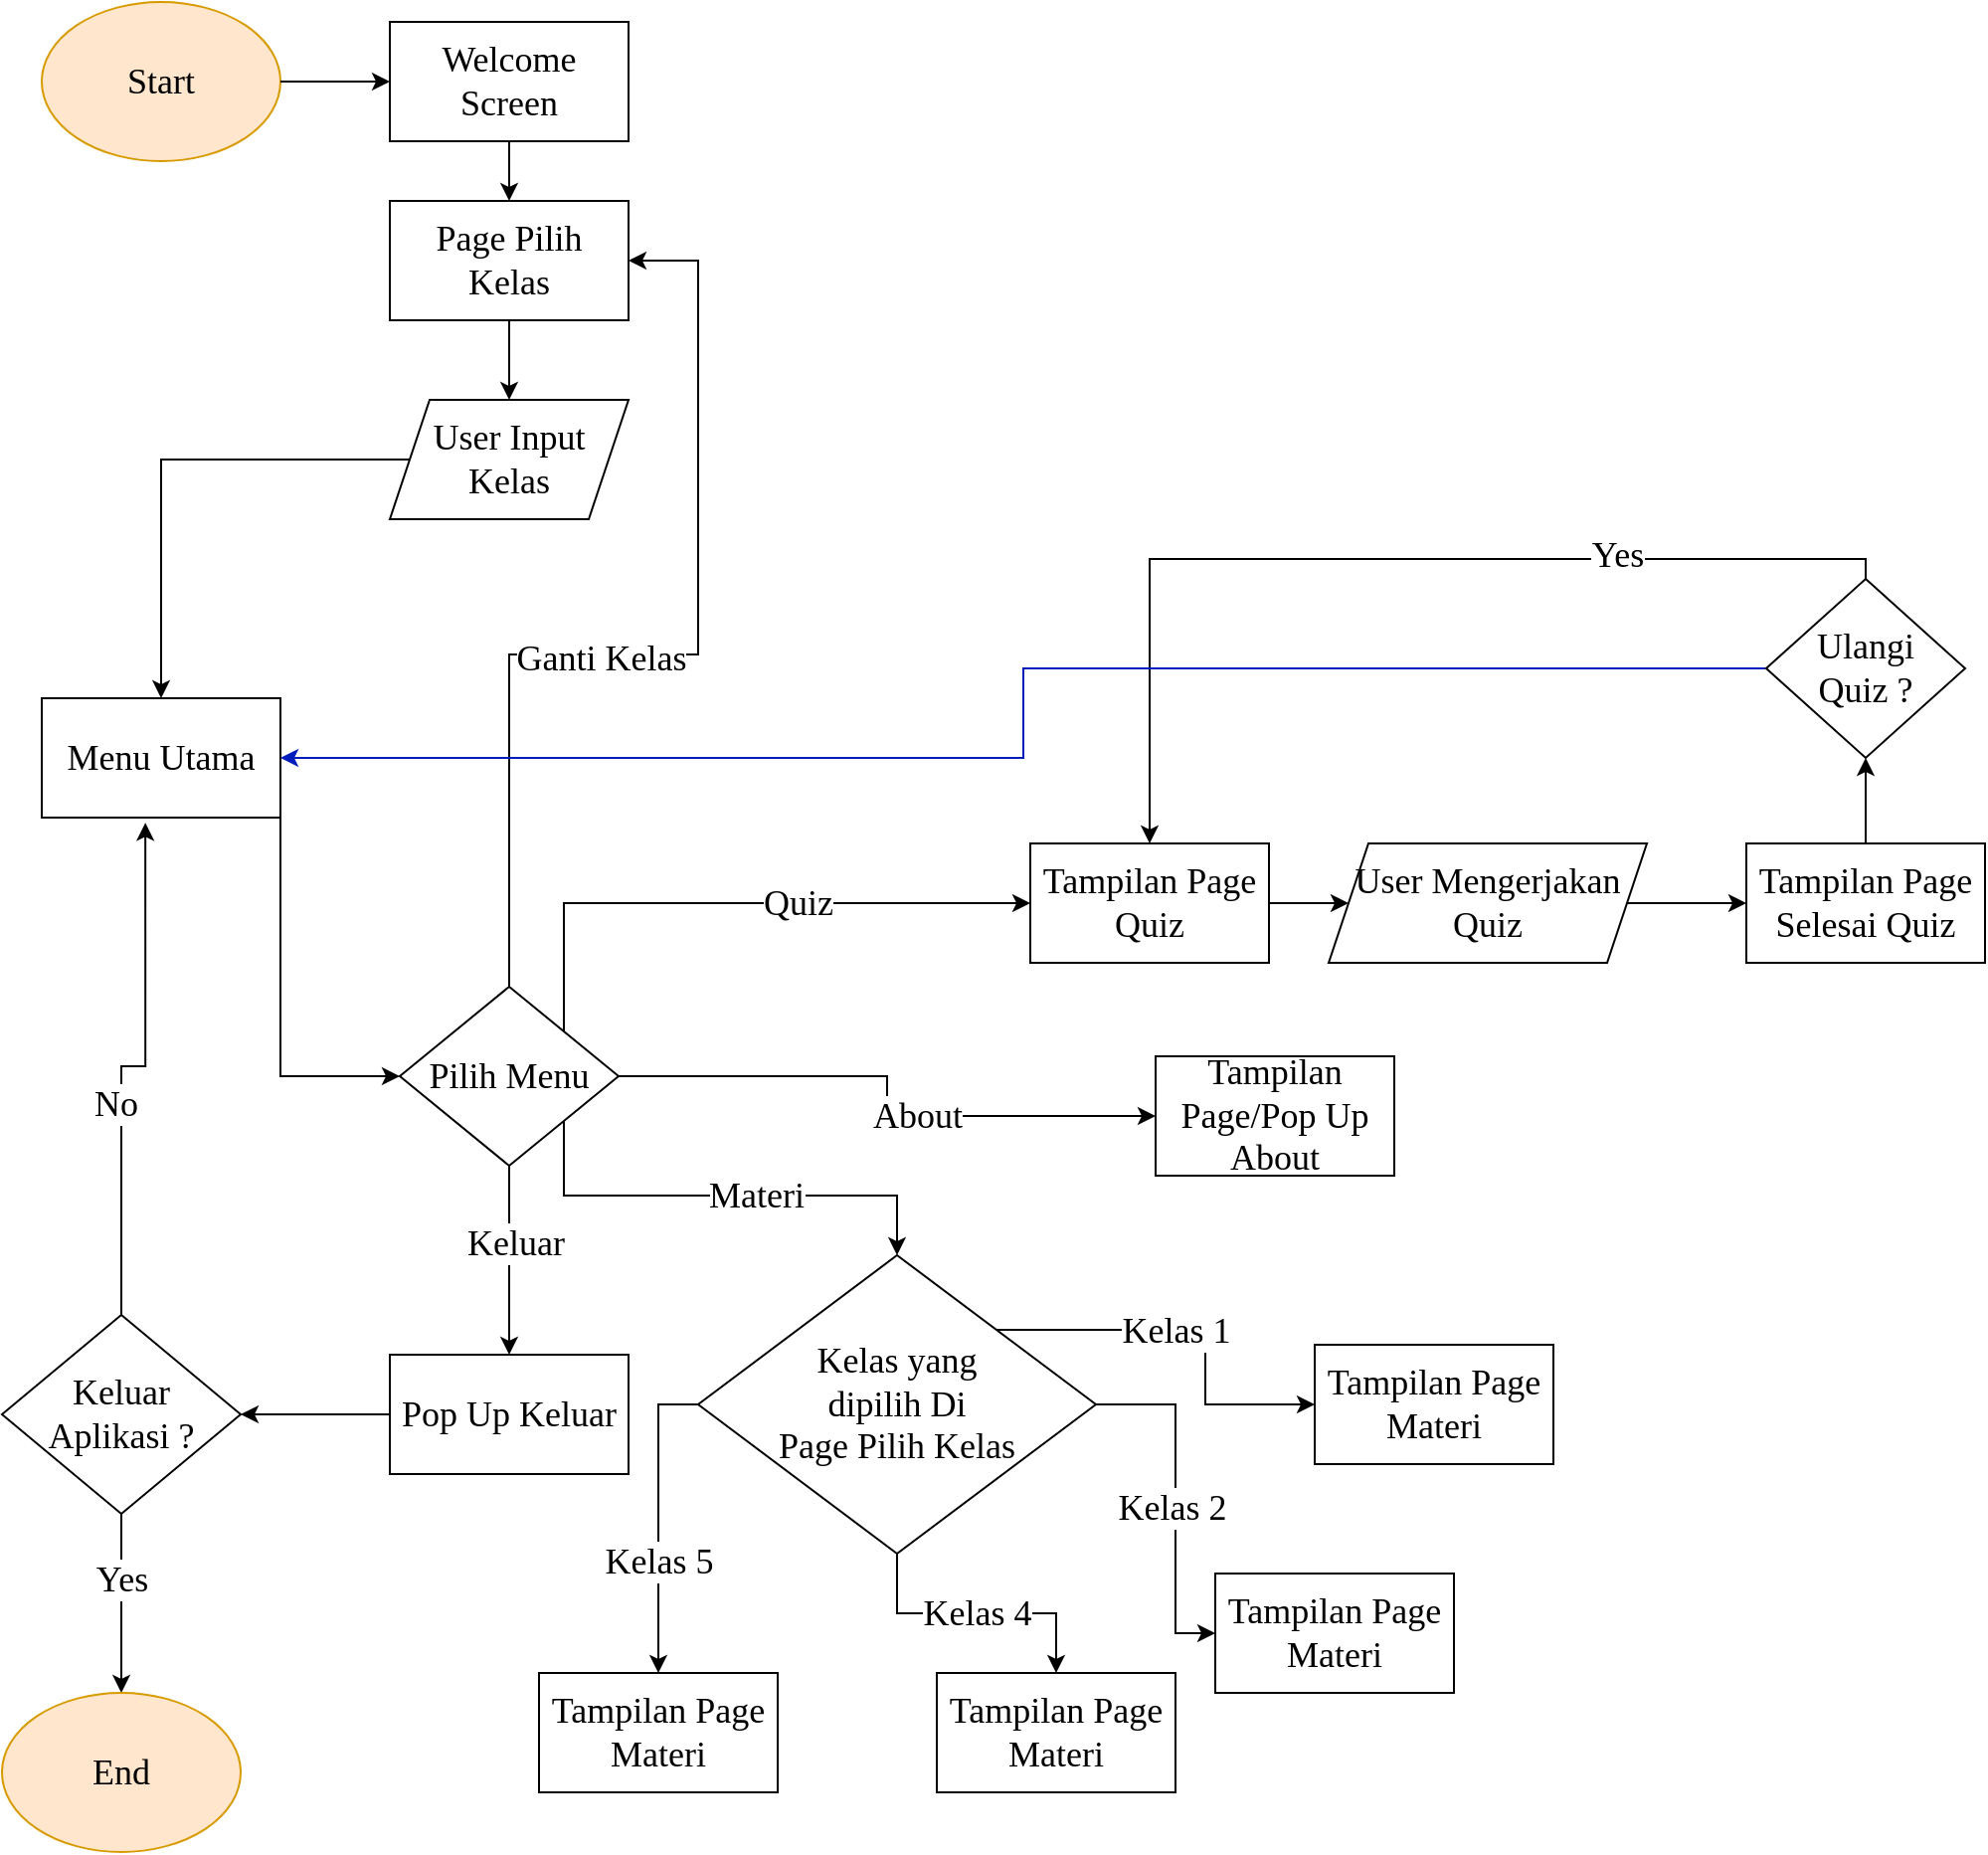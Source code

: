 <mxfile version="16.1.2" type="github">
  <diagram id="qYPbZKdNKogrdKeQCUUp" name="Page-1">
    <mxGraphModel dx="2423" dy="1391" grid="1" gridSize="10" guides="1" tooltips="1" connect="1" arrows="1" fold="1" page="1" pageScale="1" pageWidth="1169" pageHeight="827" math="0" shadow="0">
      <root>
        <mxCell id="0" />
        <mxCell id="1" parent="0" />
        <mxCell id="wOSAmqLvzSA3cVCKRzat-2" value="&lt;font style=&quot;font-size: 18px&quot; face=&quot;Times New Roman&quot;&gt;Start&lt;/font&gt;" style="ellipse;whiteSpace=wrap;html=1;fillColor=#ffe6cc;strokeColor=#d79b00;" vertex="1" parent="1">
          <mxGeometry x="60" y="40" width="120" height="80" as="geometry" />
        </mxCell>
        <mxCell id="wOSAmqLvzSA3cVCKRzat-3" value="Welcome Screen" style="rounded=0;whiteSpace=wrap;html=1;fontFamily=Times New Roman;fontSize=18;" vertex="1" parent="1">
          <mxGeometry x="235" y="50" width="120" height="60" as="geometry" />
        </mxCell>
        <mxCell id="wOSAmqLvzSA3cVCKRzat-13" style="edgeStyle=orthogonalEdgeStyle;rounded=0;orthogonalLoop=1;jettySize=auto;html=1;exitX=1;exitY=1;exitDx=0;exitDy=0;entryX=0;entryY=0.5;entryDx=0;entryDy=0;fontFamily=Times New Roman;fontSize=18;" edge="1" parent="1" source="wOSAmqLvzSA3cVCKRzat-4" target="wOSAmqLvzSA3cVCKRzat-5">
          <mxGeometry relative="1" as="geometry" />
        </mxCell>
        <mxCell id="wOSAmqLvzSA3cVCKRzat-4" value="Menu Utama" style="rounded=0;whiteSpace=wrap;html=1;fontFamily=Times New Roman;fontSize=18;" vertex="1" parent="1">
          <mxGeometry x="60" y="390" width="120" height="60" as="geometry" />
        </mxCell>
        <mxCell id="wOSAmqLvzSA3cVCKRzat-14" style="edgeStyle=orthogonalEdgeStyle;rounded=0;orthogonalLoop=1;jettySize=auto;html=1;exitX=1;exitY=1;exitDx=0;exitDy=0;entryX=0.5;entryY=0;entryDx=0;entryDy=0;fontFamily=Times New Roman;fontSize=18;" edge="1" parent="1" source="wOSAmqLvzSA3cVCKRzat-5" target="wOSAmqLvzSA3cVCKRzat-56">
          <mxGeometry relative="1" as="geometry">
            <mxPoint x="540.0" y="710" as="targetPoint" />
            <Array as="points">
              <mxPoint x="323" y="640" />
              <mxPoint x="490" y="640" />
            </Array>
          </mxGeometry>
        </mxCell>
        <mxCell id="wOSAmqLvzSA3cVCKRzat-15" value="Materi" style="edgeLabel;html=1;align=center;verticalAlign=middle;resizable=0;points=[];fontSize=18;fontFamily=Times New Roman;" vertex="1" connectable="0" parent="wOSAmqLvzSA3cVCKRzat-14">
          <mxGeometry x="-0.487" y="3" relative="1" as="geometry">
            <mxPoint x="73" y="3" as="offset" />
          </mxGeometry>
        </mxCell>
        <mxCell id="wOSAmqLvzSA3cVCKRzat-17" style="edgeStyle=orthogonalEdgeStyle;rounded=0;orthogonalLoop=1;jettySize=auto;html=1;exitX=1;exitY=0;exitDx=0;exitDy=0;entryX=0;entryY=0.5;entryDx=0;entryDy=0;fontFamily=Times New Roman;fontSize=18;" edge="1" parent="1" source="wOSAmqLvzSA3cVCKRzat-5" target="wOSAmqLvzSA3cVCKRzat-16">
          <mxGeometry relative="1" as="geometry">
            <Array as="points">
              <mxPoint x="323" y="493" />
            </Array>
          </mxGeometry>
        </mxCell>
        <mxCell id="wOSAmqLvzSA3cVCKRzat-18" value="Quiz" style="edgeLabel;html=1;align=center;verticalAlign=middle;resizable=0;points=[];fontSize=18;fontFamily=Times New Roman;" vertex="1" connectable="0" parent="wOSAmqLvzSA3cVCKRzat-17">
          <mxGeometry x="-0.235" y="-2" relative="1" as="geometry">
            <mxPoint x="67" y="-2" as="offset" />
          </mxGeometry>
        </mxCell>
        <mxCell id="wOSAmqLvzSA3cVCKRzat-21" style="edgeStyle=orthogonalEdgeStyle;rounded=0;orthogonalLoop=1;jettySize=auto;html=1;exitX=1;exitY=0.5;exitDx=0;exitDy=0;entryX=0;entryY=0.5;entryDx=0;entryDy=0;fontFamily=Times New Roman;fontSize=18;" edge="1" parent="1" source="wOSAmqLvzSA3cVCKRzat-5" target="wOSAmqLvzSA3cVCKRzat-19">
          <mxGeometry relative="1" as="geometry" />
        </mxCell>
        <mxCell id="wOSAmqLvzSA3cVCKRzat-22" value="About" style="edgeLabel;html=1;align=center;verticalAlign=middle;resizable=0;points=[];fontSize=18;fontFamily=Times New Roman;" vertex="1" connectable="0" parent="wOSAmqLvzSA3cVCKRzat-21">
          <mxGeometry x="0.169" relative="1" as="geometry">
            <mxPoint as="offset" />
          </mxGeometry>
        </mxCell>
        <mxCell id="wOSAmqLvzSA3cVCKRzat-26" style="edgeStyle=orthogonalEdgeStyle;rounded=0;orthogonalLoop=1;jettySize=auto;html=1;exitX=0.5;exitY=1;exitDx=0;exitDy=0;fontFamily=Times New Roman;fontSize=18;" edge="1" parent="1" source="wOSAmqLvzSA3cVCKRzat-5" target="wOSAmqLvzSA3cVCKRzat-24">
          <mxGeometry relative="1" as="geometry" />
        </mxCell>
        <mxCell id="wOSAmqLvzSA3cVCKRzat-27" value="Keluar" style="edgeLabel;html=1;align=center;verticalAlign=middle;resizable=0;points=[];fontSize=18;fontFamily=Times New Roman;" vertex="1" connectable="0" parent="wOSAmqLvzSA3cVCKRzat-26">
          <mxGeometry x="-0.177" y="3" relative="1" as="geometry">
            <mxPoint as="offset" />
          </mxGeometry>
        </mxCell>
        <mxCell id="wOSAmqLvzSA3cVCKRzat-53" style="edgeStyle=orthogonalEdgeStyle;rounded=0;orthogonalLoop=1;jettySize=auto;html=1;exitX=0.5;exitY=0;exitDx=0;exitDy=0;entryX=1;entryY=0.5;entryDx=0;entryDy=0;fontFamily=Times New Roman;fontSize=18;" edge="1" parent="1" source="wOSAmqLvzSA3cVCKRzat-5" target="wOSAmqLvzSA3cVCKRzat-47">
          <mxGeometry relative="1" as="geometry">
            <Array as="points">
              <mxPoint x="295" y="368" />
              <mxPoint x="390" y="368" />
              <mxPoint x="390" y="170" />
            </Array>
          </mxGeometry>
        </mxCell>
        <mxCell id="wOSAmqLvzSA3cVCKRzat-54" value="Ganti Kelas" style="edgeLabel;html=1;align=center;verticalAlign=middle;resizable=0;points=[];fontSize=18;fontFamily=Times New Roman;" vertex="1" connectable="0" parent="wOSAmqLvzSA3cVCKRzat-53">
          <mxGeometry x="0.023" y="-2" relative="1" as="geometry">
            <mxPoint x="-40" as="offset" />
          </mxGeometry>
        </mxCell>
        <mxCell id="wOSAmqLvzSA3cVCKRzat-5" value="Pilih Menu" style="rhombus;whiteSpace=wrap;html=1;fontFamily=Times New Roman;fontSize=18;" vertex="1" parent="1">
          <mxGeometry x="240" y="535" width="110" height="90" as="geometry" />
        </mxCell>
        <mxCell id="wOSAmqLvzSA3cVCKRzat-7" value="" style="endArrow=classic;html=1;rounded=0;fontFamily=Times New Roman;fontSize=18;exitX=1;exitY=0.5;exitDx=0;exitDy=0;" edge="1" parent="1" source="wOSAmqLvzSA3cVCKRzat-2" target="wOSAmqLvzSA3cVCKRzat-3">
          <mxGeometry width="50" height="50" relative="1" as="geometry">
            <mxPoint x="430" y="610" as="sourcePoint" />
            <mxPoint x="480" y="560" as="targetPoint" />
          </mxGeometry>
        </mxCell>
        <mxCell id="wOSAmqLvzSA3cVCKRzat-8" value="" style="endArrow=classic;html=1;rounded=0;fontFamily=Times New Roman;fontSize=18;exitX=0.5;exitY=1;exitDx=0;exitDy=0;entryX=0.5;entryY=0;entryDx=0;entryDy=0;" edge="1" parent="1" source="wOSAmqLvzSA3cVCKRzat-3" target="wOSAmqLvzSA3cVCKRzat-47">
          <mxGeometry width="50" height="50" relative="1" as="geometry">
            <mxPoint x="130" y="390" as="sourcePoint" />
            <mxPoint x="130" y="450" as="targetPoint" />
          </mxGeometry>
        </mxCell>
        <mxCell id="wOSAmqLvzSA3cVCKRzat-38" style="edgeStyle=orthogonalEdgeStyle;rounded=0;orthogonalLoop=1;jettySize=auto;html=1;exitX=1;exitY=0.5;exitDx=0;exitDy=0;entryX=0;entryY=0.5;entryDx=0;entryDy=0;fontFamily=Times New Roman;fontSize=18;" edge="1" parent="1" source="wOSAmqLvzSA3cVCKRzat-16" target="wOSAmqLvzSA3cVCKRzat-37">
          <mxGeometry relative="1" as="geometry" />
        </mxCell>
        <mxCell id="wOSAmqLvzSA3cVCKRzat-16" value="Tampilan Page Quiz" style="rounded=0;whiteSpace=wrap;html=1;fontFamily=Times New Roman;fontSize=18;" vertex="1" parent="1">
          <mxGeometry x="557" y="463" width="120" height="60" as="geometry" />
        </mxCell>
        <mxCell id="wOSAmqLvzSA3cVCKRzat-19" value="Tampilan Page/Pop Up About" style="rounded=0;whiteSpace=wrap;html=1;fontFamily=Times New Roman;fontSize=18;" vertex="1" parent="1">
          <mxGeometry x="620" y="570" width="120" height="60" as="geometry" />
        </mxCell>
        <mxCell id="wOSAmqLvzSA3cVCKRzat-29" style="edgeStyle=orthogonalEdgeStyle;rounded=0;orthogonalLoop=1;jettySize=auto;html=1;exitX=0;exitY=0.5;exitDx=0;exitDy=0;fontFamily=Times New Roman;fontSize=18;" edge="1" parent="1" source="wOSAmqLvzSA3cVCKRzat-24" target="wOSAmqLvzSA3cVCKRzat-28">
          <mxGeometry relative="1" as="geometry" />
        </mxCell>
        <mxCell id="wOSAmqLvzSA3cVCKRzat-24" value="Pop Up Keluar" style="rounded=0;whiteSpace=wrap;html=1;fontFamily=Times New Roman;fontSize=18;" vertex="1" parent="1">
          <mxGeometry x="235" y="720" width="120" height="60" as="geometry" />
        </mxCell>
        <mxCell id="wOSAmqLvzSA3cVCKRzat-30" style="edgeStyle=orthogonalEdgeStyle;rounded=0;orthogonalLoop=1;jettySize=auto;html=1;exitX=0.5;exitY=0;exitDx=0;exitDy=0;entryX=0.434;entryY=1.044;entryDx=0;entryDy=0;entryPerimeter=0;fontFamily=Times New Roman;fontSize=18;" edge="1" parent="1" source="wOSAmqLvzSA3cVCKRzat-28" target="wOSAmqLvzSA3cVCKRzat-4">
          <mxGeometry relative="1" as="geometry" />
        </mxCell>
        <mxCell id="wOSAmqLvzSA3cVCKRzat-31" value="No" style="edgeLabel;html=1;align=center;verticalAlign=middle;resizable=0;points=[];fontSize=18;fontFamily=Times New Roman;" vertex="1" connectable="0" parent="wOSAmqLvzSA3cVCKRzat-30">
          <mxGeometry x="-0.181" y="3" relative="1" as="geometry">
            <mxPoint as="offset" />
          </mxGeometry>
        </mxCell>
        <mxCell id="wOSAmqLvzSA3cVCKRzat-33" style="edgeStyle=orthogonalEdgeStyle;rounded=0;orthogonalLoop=1;jettySize=auto;html=1;exitX=0.5;exitY=1;exitDx=0;exitDy=0;fontFamily=Times New Roman;fontSize=18;" edge="1" parent="1" source="wOSAmqLvzSA3cVCKRzat-28" target="wOSAmqLvzSA3cVCKRzat-32">
          <mxGeometry relative="1" as="geometry" />
        </mxCell>
        <mxCell id="wOSAmqLvzSA3cVCKRzat-35" value="Yes" style="edgeLabel;html=1;align=center;verticalAlign=middle;resizable=0;points=[];fontSize=18;fontFamily=Times New Roman;" vertex="1" connectable="0" parent="wOSAmqLvzSA3cVCKRzat-33">
          <mxGeometry x="-0.265" relative="1" as="geometry">
            <mxPoint as="offset" />
          </mxGeometry>
        </mxCell>
        <mxCell id="wOSAmqLvzSA3cVCKRzat-28" value="Keluar&lt;br&gt;Aplikasi ?" style="rhombus;whiteSpace=wrap;html=1;fontFamily=Times New Roman;fontSize=18;" vertex="1" parent="1">
          <mxGeometry x="40" y="700" width="120" height="100" as="geometry" />
        </mxCell>
        <mxCell id="wOSAmqLvzSA3cVCKRzat-32" value="&lt;font face=&quot;Times New Roman&quot;&gt;&lt;span style=&quot;font-size: 18px&quot;&gt;End&lt;/span&gt;&lt;/font&gt;" style="ellipse;whiteSpace=wrap;html=1;fillColor=#ffe6cc;strokeColor=#d79b00;" vertex="1" parent="1">
          <mxGeometry x="40" y="890" width="120" height="80" as="geometry" />
        </mxCell>
        <mxCell id="wOSAmqLvzSA3cVCKRzat-52" style="edgeStyle=orthogonalEdgeStyle;rounded=0;orthogonalLoop=1;jettySize=auto;html=1;exitX=0.5;exitY=0;exitDx=0;exitDy=0;entryX=0.5;entryY=1;entryDx=0;entryDy=0;fontFamily=Times New Roman;fontSize=18;" edge="1" parent="1" source="wOSAmqLvzSA3cVCKRzat-36" target="wOSAmqLvzSA3cVCKRzat-40">
          <mxGeometry relative="1" as="geometry" />
        </mxCell>
        <mxCell id="wOSAmqLvzSA3cVCKRzat-36" value="Tampilan Page&lt;br&gt;Selesai Quiz" style="rounded=0;whiteSpace=wrap;html=1;fontFamily=Times New Roman;fontSize=18;" vertex="1" parent="1">
          <mxGeometry x="917" y="463" width="120" height="60" as="geometry" />
        </mxCell>
        <mxCell id="wOSAmqLvzSA3cVCKRzat-39" style="edgeStyle=orthogonalEdgeStyle;rounded=0;orthogonalLoop=1;jettySize=auto;html=1;exitX=1;exitY=0.5;exitDx=0;exitDy=0;entryX=0;entryY=0.5;entryDx=0;entryDy=0;fontFamily=Times New Roman;fontSize=18;" edge="1" parent="1" source="wOSAmqLvzSA3cVCKRzat-37" target="wOSAmqLvzSA3cVCKRzat-36">
          <mxGeometry relative="1" as="geometry" />
        </mxCell>
        <mxCell id="wOSAmqLvzSA3cVCKRzat-37" value="&lt;font style=&quot;font-size: 18px&quot;&gt;User Mengerjakan&lt;br&gt;Quiz&lt;/font&gt;" style="shape=parallelogram;perimeter=parallelogramPerimeter;whiteSpace=wrap;html=1;fixedSize=1;fontFamily=Times New Roman;fontSize=18;" vertex="1" parent="1">
          <mxGeometry x="707" y="463" width="160" height="60" as="geometry" />
        </mxCell>
        <mxCell id="wOSAmqLvzSA3cVCKRzat-42" style="edgeStyle=orthogonalEdgeStyle;rounded=0;orthogonalLoop=1;jettySize=auto;html=1;exitX=0.5;exitY=0;exitDx=0;exitDy=0;fontFamily=Times New Roman;fontSize=18;" edge="1" parent="1" source="wOSAmqLvzSA3cVCKRzat-40" target="wOSAmqLvzSA3cVCKRzat-16">
          <mxGeometry relative="1" as="geometry">
            <Array as="points">
              <mxPoint x="780" y="320" />
              <mxPoint x="410" y="320" />
            </Array>
          </mxGeometry>
        </mxCell>
        <mxCell id="wOSAmqLvzSA3cVCKRzat-43" value="Yes" style="edgeLabel;html=1;align=center;verticalAlign=middle;resizable=0;points=[];fontSize=18;fontFamily=Times New Roman;" vertex="1" connectable="0" parent="wOSAmqLvzSA3cVCKRzat-42">
          <mxGeometry x="-0.474" y="-2" relative="1" as="geometry">
            <mxPoint as="offset" />
          </mxGeometry>
        </mxCell>
        <mxCell id="wOSAmqLvzSA3cVCKRzat-45" style="edgeStyle=orthogonalEdgeStyle;rounded=0;orthogonalLoop=1;jettySize=auto;html=1;exitX=0;exitY=0.5;exitDx=0;exitDy=0;entryX=1;entryY=0.5;entryDx=0;entryDy=0;fontFamily=Times New Roman;fontSize=18;fillColor=#0050ef;strokeColor=#001DBC;" edge="1" parent="1" source="wOSAmqLvzSA3cVCKRzat-40" target="wOSAmqLvzSA3cVCKRzat-4">
          <mxGeometry relative="1" as="geometry" />
        </mxCell>
        <mxCell id="wOSAmqLvzSA3cVCKRzat-46" value="No" style="edgeLabel;html=1;align=center;verticalAlign=middle;resizable=0;points=[];fontSize=18;fontFamily=Times New Roman;" vertex="1" connectable="0" parent="wOSAmqLvzSA3cVCKRzat-45">
          <mxGeometry x="-0.688" y="-3" relative="1" as="geometry">
            <mxPoint x="160" y="6" as="offset" />
          </mxGeometry>
        </mxCell>
        <mxCell id="wOSAmqLvzSA3cVCKRzat-40" value="Ulangi&lt;br&gt;Quiz ?" style="rhombus;whiteSpace=wrap;html=1;fontFamily=Times New Roman;fontSize=18;" vertex="1" parent="1">
          <mxGeometry x="927" y="330" width="100" height="90" as="geometry" />
        </mxCell>
        <mxCell id="wOSAmqLvzSA3cVCKRzat-48" style="edgeStyle=orthogonalEdgeStyle;rounded=0;orthogonalLoop=1;jettySize=auto;html=1;exitX=0.5;exitY=1;exitDx=0;exitDy=0;fontFamily=Times New Roman;fontSize=18;entryX=0.5;entryY=0;entryDx=0;entryDy=0;" edge="1" parent="1" source="wOSAmqLvzSA3cVCKRzat-47" target="wOSAmqLvzSA3cVCKRzat-49">
          <mxGeometry relative="1" as="geometry" />
        </mxCell>
        <mxCell id="wOSAmqLvzSA3cVCKRzat-47" value="Page Pilih Kelas" style="whiteSpace=wrap;html=1;fontFamily=Times New Roman;fontSize=18;" vertex="1" parent="1">
          <mxGeometry x="235" y="140" width="120" height="60" as="geometry" />
        </mxCell>
        <mxCell id="wOSAmqLvzSA3cVCKRzat-51" value="" style="edgeStyle=orthogonalEdgeStyle;rounded=0;orthogonalLoop=1;jettySize=auto;html=1;fontFamily=Times New Roman;fontSize=18;" edge="1" parent="1" source="wOSAmqLvzSA3cVCKRzat-49" target="wOSAmqLvzSA3cVCKRzat-4">
          <mxGeometry relative="1" as="geometry">
            <mxPoint x="295" y="370" as="targetPoint" />
          </mxGeometry>
        </mxCell>
        <mxCell id="wOSAmqLvzSA3cVCKRzat-49" value="User Input Kelas" style="shape=parallelogram;perimeter=parallelogramPerimeter;whiteSpace=wrap;html=1;fixedSize=1;fontFamily=Times New Roman;fontSize=18;" vertex="1" parent="1">
          <mxGeometry x="235" y="240" width="120" height="60" as="geometry" />
        </mxCell>
        <mxCell id="wOSAmqLvzSA3cVCKRzat-55" value="Tampilan Page Materi" style="rounded=0;whiteSpace=wrap;html=1;fontFamily=Times New Roman;fontSize=18;" vertex="1" parent="1">
          <mxGeometry x="700" y="715" width="120" height="60" as="geometry" />
        </mxCell>
        <mxCell id="wOSAmqLvzSA3cVCKRzat-57" style="edgeStyle=orthogonalEdgeStyle;rounded=0;orthogonalLoop=1;jettySize=auto;html=1;exitX=1;exitY=0;exitDx=0;exitDy=0;fontFamily=Times New Roman;fontSize=18;" edge="1" parent="1" source="wOSAmqLvzSA3cVCKRzat-56" target="wOSAmqLvzSA3cVCKRzat-55">
          <mxGeometry relative="1" as="geometry" />
        </mxCell>
        <mxCell id="wOSAmqLvzSA3cVCKRzat-59" value="Kelas 1" style="edgeLabel;html=1;align=center;verticalAlign=middle;resizable=0;points=[];fontSize=18;fontFamily=Times New Roman;" vertex="1" connectable="0" parent="wOSAmqLvzSA3cVCKRzat-57">
          <mxGeometry x="-0.183" y="2" relative="1" as="geometry">
            <mxPoint x="9" y="2" as="offset" />
          </mxGeometry>
        </mxCell>
        <mxCell id="wOSAmqLvzSA3cVCKRzat-61" style="edgeStyle=orthogonalEdgeStyle;rounded=0;orthogonalLoop=1;jettySize=auto;html=1;exitX=1;exitY=0.5;exitDx=0;exitDy=0;fontFamily=Times New Roman;fontSize=18;" edge="1" parent="1" source="wOSAmqLvzSA3cVCKRzat-56" target="wOSAmqLvzSA3cVCKRzat-60">
          <mxGeometry relative="1" as="geometry">
            <Array as="points">
              <mxPoint x="630" y="745" />
              <mxPoint x="630" y="860" />
            </Array>
          </mxGeometry>
        </mxCell>
        <mxCell id="wOSAmqLvzSA3cVCKRzat-62" value="Kelas 2" style="edgeLabel;html=1;align=center;verticalAlign=middle;resizable=0;points=[];fontSize=18;fontFamily=Times New Roman;" vertex="1" connectable="0" parent="wOSAmqLvzSA3cVCKRzat-61">
          <mxGeometry x="0.043" y="-2" relative="1" as="geometry">
            <mxPoint as="offset" />
          </mxGeometry>
        </mxCell>
        <mxCell id="wOSAmqLvzSA3cVCKRzat-64" style="edgeStyle=orthogonalEdgeStyle;rounded=0;orthogonalLoop=1;jettySize=auto;html=1;exitX=0.5;exitY=1;exitDx=0;exitDy=0;fontFamily=Times New Roman;fontSize=18;" edge="1" parent="1" source="wOSAmqLvzSA3cVCKRzat-56" target="wOSAmqLvzSA3cVCKRzat-63">
          <mxGeometry relative="1" as="geometry" />
        </mxCell>
        <mxCell id="wOSAmqLvzSA3cVCKRzat-66" value="Kelas 4" style="edgeLabel;html=1;align=center;verticalAlign=middle;resizable=0;points=[];fontSize=18;fontFamily=Times New Roman;" vertex="1" connectable="0" parent="wOSAmqLvzSA3cVCKRzat-64">
          <mxGeometry x="-0.195" y="-2" relative="1" as="geometry">
            <mxPoint x="13" y="-2" as="offset" />
          </mxGeometry>
        </mxCell>
        <mxCell id="wOSAmqLvzSA3cVCKRzat-67" style="edgeStyle=orthogonalEdgeStyle;rounded=0;orthogonalLoop=1;jettySize=auto;html=1;exitX=0;exitY=0.5;exitDx=0;exitDy=0;fontFamily=Times New Roman;fontSize=18;" edge="1" parent="1" source="wOSAmqLvzSA3cVCKRzat-56" target="wOSAmqLvzSA3cVCKRzat-65">
          <mxGeometry relative="1" as="geometry">
            <Array as="points">
              <mxPoint x="370" y="745" />
            </Array>
          </mxGeometry>
        </mxCell>
        <mxCell id="wOSAmqLvzSA3cVCKRzat-68" value="Kelas 5" style="edgeLabel;html=1;align=center;verticalAlign=middle;resizable=0;points=[];fontSize=18;fontFamily=Times New Roman;" vertex="1" connectable="0" parent="wOSAmqLvzSA3cVCKRzat-67">
          <mxGeometry x="0.277" y="1" relative="1" as="geometry">
            <mxPoint x="-1" as="offset" />
          </mxGeometry>
        </mxCell>
        <mxCell id="wOSAmqLvzSA3cVCKRzat-56" value="Kelas yang&lt;br&gt;dipilih Di&lt;br&gt;Page Pilih Kelas" style="rhombus;whiteSpace=wrap;html=1;fontFamily=Times New Roman;fontSize=18;" vertex="1" parent="1">
          <mxGeometry x="390" y="670" width="200" height="150" as="geometry" />
        </mxCell>
        <mxCell id="wOSAmqLvzSA3cVCKRzat-60" value="Tampilan Page Materi" style="rounded=0;whiteSpace=wrap;html=1;fontFamily=Times New Roman;fontSize=18;" vertex="1" parent="1">
          <mxGeometry x="650" y="830" width="120" height="60" as="geometry" />
        </mxCell>
        <mxCell id="wOSAmqLvzSA3cVCKRzat-63" value="Tampilan Page Materi" style="rounded=0;whiteSpace=wrap;html=1;fontFamily=Times New Roman;fontSize=18;" vertex="1" parent="1">
          <mxGeometry x="510" y="880" width="120" height="60" as="geometry" />
        </mxCell>
        <mxCell id="wOSAmqLvzSA3cVCKRzat-65" value="Tampilan Page Materi" style="rounded=0;whiteSpace=wrap;html=1;fontFamily=Times New Roman;fontSize=18;" vertex="1" parent="1">
          <mxGeometry x="310" y="880" width="120" height="60" as="geometry" />
        </mxCell>
      </root>
    </mxGraphModel>
  </diagram>
</mxfile>
